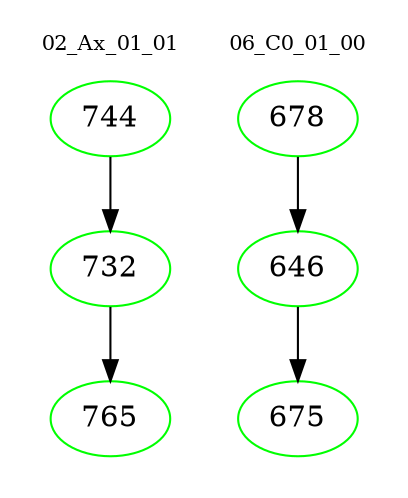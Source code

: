 digraph{
subgraph cluster_0 {
color = white
label = "02_Ax_01_01";
fontsize=10;
T0_744 [label="744", color="green"]
T0_744 -> T0_732 [color="black"]
T0_732 [label="732", color="green"]
T0_732 -> T0_765 [color="black"]
T0_765 [label="765", color="green"]
}
subgraph cluster_1 {
color = white
label = "06_C0_01_00";
fontsize=10;
T1_678 [label="678", color="green"]
T1_678 -> T1_646 [color="black"]
T1_646 [label="646", color="green"]
T1_646 -> T1_675 [color="black"]
T1_675 [label="675", color="green"]
}
}
